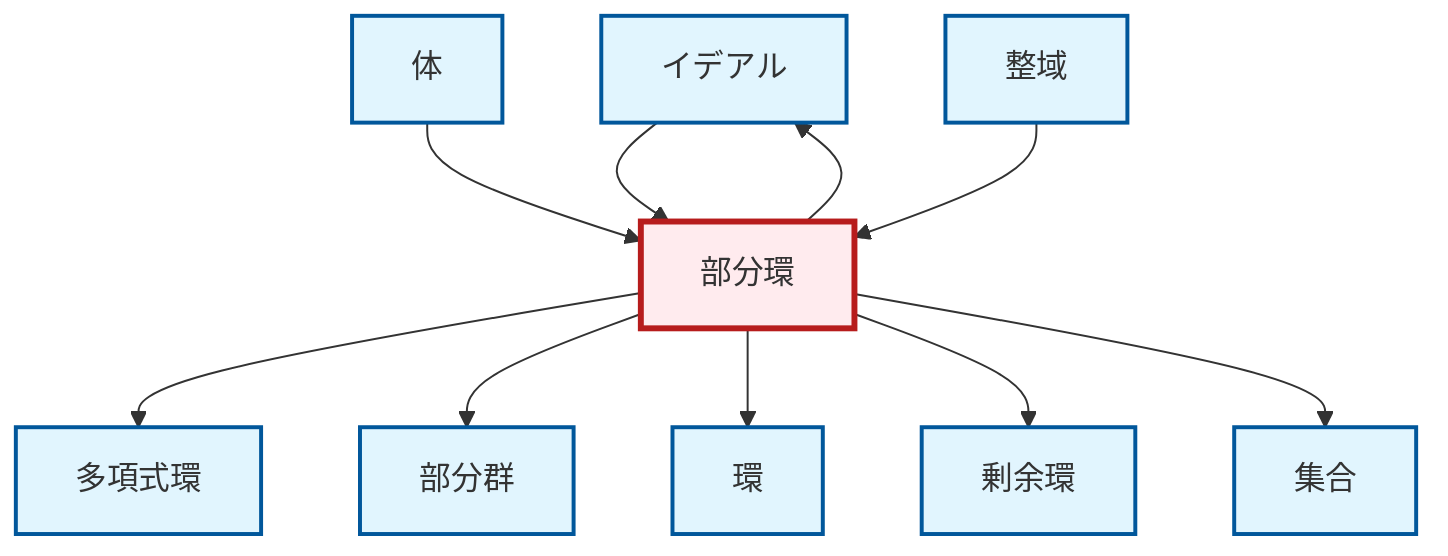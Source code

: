 graph TD
    classDef definition fill:#e1f5fe,stroke:#01579b,stroke-width:2px
    classDef theorem fill:#f3e5f5,stroke:#4a148c,stroke-width:2px
    classDef axiom fill:#fff3e0,stroke:#e65100,stroke-width:2px
    classDef example fill:#e8f5e9,stroke:#1b5e20,stroke-width:2px
    classDef current fill:#ffebee,stroke:#b71c1c,stroke-width:3px
    def-ideal["イデアル"]:::definition
    def-ring["環"]:::definition
    def-subring["部分環"]:::definition
    def-integral-domain["整域"]:::definition
    def-subgroup["部分群"]:::definition
    def-polynomial-ring["多項式環"]:::definition
    def-set["集合"]:::definition
    def-quotient-ring["剰余環"]:::definition
    def-field["体"]:::definition
    def-ideal --> def-subring
    def-subring --> def-polynomial-ring
    def-subring --> def-ideal
    def-subring --> def-subgroup
    def-field --> def-subring
    def-integral-domain --> def-subring
    def-subring --> def-ring
    def-subring --> def-quotient-ring
    def-subring --> def-set
    class def-subring current